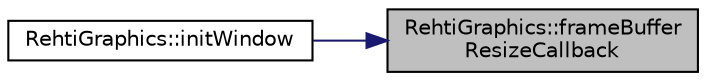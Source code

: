 digraph "RehtiGraphics::frameBufferResizeCallback"
{
 // LATEX_PDF_SIZE
  edge [fontname="Helvetica",fontsize="10",labelfontname="Helvetica",labelfontsize="10"];
  node [fontname="Helvetica",fontsize="10",shape=record];
  rankdir="RL";
  Node1 [label="RehtiGraphics::frameBuffer\lResizeCallback",height=0.2,width=0.4,color="black", fillcolor="grey75", style="filled", fontcolor="black",tooltip=" "];
  Node1 -> Node2 [dir="back",color="midnightblue",fontsize="10",style="solid",fontname="Helvetica"];
  Node2 [label="RehtiGraphics::initWindow",height=0.2,width=0.4,color="black", fillcolor="white", style="filled",URL="$classRehtiGraphics.html#a96267e98fd6a5d496e7b918abe3b97fa",tooltip="Initializes the window."];
}
